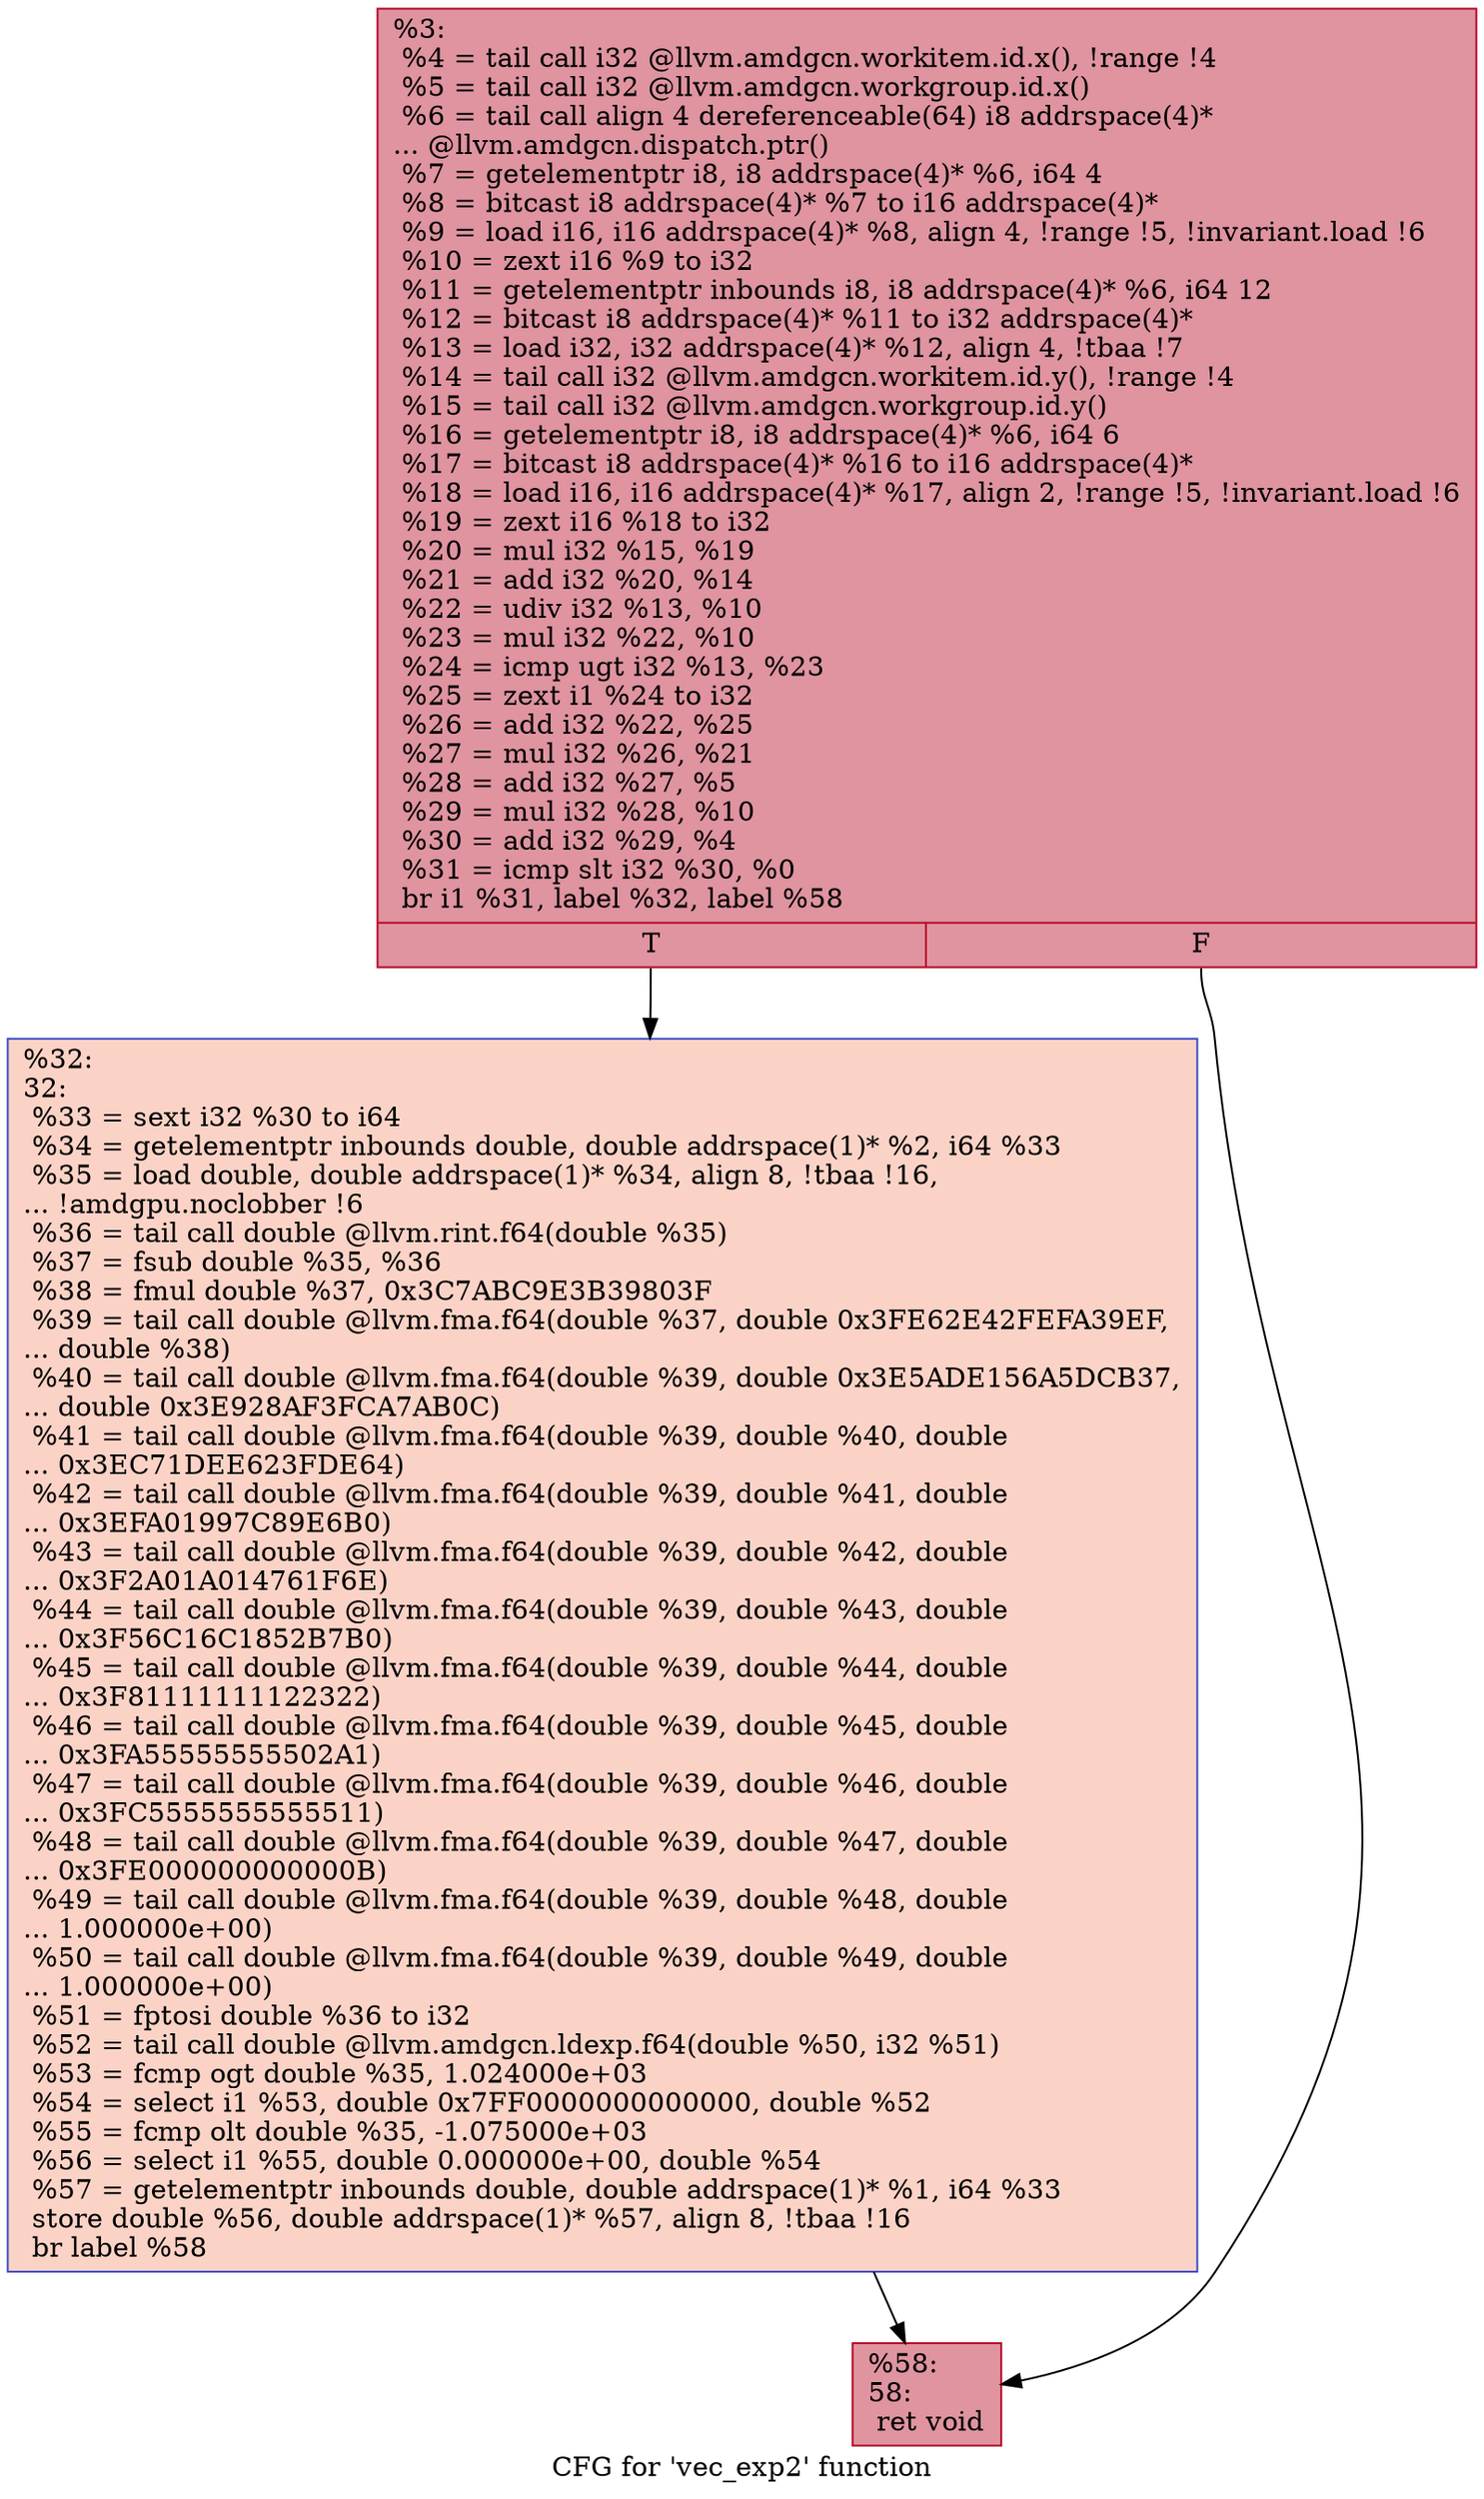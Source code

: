 digraph "CFG for 'vec_exp2' function" {
	label="CFG for 'vec_exp2' function";

	Node0x617cdb0 [shape=record,color="#b70d28ff", style=filled, fillcolor="#b70d2870",label="{%3:\l  %4 = tail call i32 @llvm.amdgcn.workitem.id.x(), !range !4\l  %5 = tail call i32 @llvm.amdgcn.workgroup.id.x()\l  %6 = tail call align 4 dereferenceable(64) i8 addrspace(4)*\l... @llvm.amdgcn.dispatch.ptr()\l  %7 = getelementptr i8, i8 addrspace(4)* %6, i64 4\l  %8 = bitcast i8 addrspace(4)* %7 to i16 addrspace(4)*\l  %9 = load i16, i16 addrspace(4)* %8, align 4, !range !5, !invariant.load !6\l  %10 = zext i16 %9 to i32\l  %11 = getelementptr inbounds i8, i8 addrspace(4)* %6, i64 12\l  %12 = bitcast i8 addrspace(4)* %11 to i32 addrspace(4)*\l  %13 = load i32, i32 addrspace(4)* %12, align 4, !tbaa !7\l  %14 = tail call i32 @llvm.amdgcn.workitem.id.y(), !range !4\l  %15 = tail call i32 @llvm.amdgcn.workgroup.id.y()\l  %16 = getelementptr i8, i8 addrspace(4)* %6, i64 6\l  %17 = bitcast i8 addrspace(4)* %16 to i16 addrspace(4)*\l  %18 = load i16, i16 addrspace(4)* %17, align 2, !range !5, !invariant.load !6\l  %19 = zext i16 %18 to i32\l  %20 = mul i32 %15, %19\l  %21 = add i32 %20, %14\l  %22 = udiv i32 %13, %10\l  %23 = mul i32 %22, %10\l  %24 = icmp ugt i32 %13, %23\l  %25 = zext i1 %24 to i32\l  %26 = add i32 %22, %25\l  %27 = mul i32 %26, %21\l  %28 = add i32 %27, %5\l  %29 = mul i32 %28, %10\l  %30 = add i32 %29, %4\l  %31 = icmp slt i32 %30, %0\l  br i1 %31, label %32, label %58\l|{<s0>T|<s1>F}}"];
	Node0x617cdb0:s0 -> Node0x6180df0;
	Node0x617cdb0:s1 -> Node0x6180e80;
	Node0x6180df0 [shape=record,color="#3d50c3ff", style=filled, fillcolor="#f59c7d70",label="{%32:\l32:                                               \l  %33 = sext i32 %30 to i64\l  %34 = getelementptr inbounds double, double addrspace(1)* %2, i64 %33\l  %35 = load double, double addrspace(1)* %34, align 8, !tbaa !16,\l... !amdgpu.noclobber !6\l  %36 = tail call double @llvm.rint.f64(double %35)\l  %37 = fsub double %35, %36\l  %38 = fmul double %37, 0x3C7ABC9E3B39803F\l  %39 = tail call double @llvm.fma.f64(double %37, double 0x3FE62E42FEFA39EF,\l... double %38)\l  %40 = tail call double @llvm.fma.f64(double %39, double 0x3E5ADE156A5DCB37,\l... double 0x3E928AF3FCA7AB0C)\l  %41 = tail call double @llvm.fma.f64(double %39, double %40, double\l... 0x3EC71DEE623FDE64)\l  %42 = tail call double @llvm.fma.f64(double %39, double %41, double\l... 0x3EFA01997C89E6B0)\l  %43 = tail call double @llvm.fma.f64(double %39, double %42, double\l... 0x3F2A01A014761F6E)\l  %44 = tail call double @llvm.fma.f64(double %39, double %43, double\l... 0x3F56C16C1852B7B0)\l  %45 = tail call double @llvm.fma.f64(double %39, double %44, double\l... 0x3F81111111122322)\l  %46 = tail call double @llvm.fma.f64(double %39, double %45, double\l... 0x3FA55555555502A1)\l  %47 = tail call double @llvm.fma.f64(double %39, double %46, double\l... 0x3FC5555555555511)\l  %48 = tail call double @llvm.fma.f64(double %39, double %47, double\l... 0x3FE000000000000B)\l  %49 = tail call double @llvm.fma.f64(double %39, double %48, double\l... 1.000000e+00)\l  %50 = tail call double @llvm.fma.f64(double %39, double %49, double\l... 1.000000e+00)\l  %51 = fptosi double %36 to i32\l  %52 = tail call double @llvm.amdgcn.ldexp.f64(double %50, i32 %51)\l  %53 = fcmp ogt double %35, 1.024000e+03\l  %54 = select i1 %53, double 0x7FF0000000000000, double %52\l  %55 = fcmp olt double %35, -1.075000e+03\l  %56 = select i1 %55, double 0.000000e+00, double %54\l  %57 = getelementptr inbounds double, double addrspace(1)* %1, i64 %33\l  store double %56, double addrspace(1)* %57, align 8, !tbaa !16\l  br label %58\l}"];
	Node0x6180df0 -> Node0x6180e80;
	Node0x6180e80 [shape=record,color="#b70d28ff", style=filled, fillcolor="#b70d2870",label="{%58:\l58:                                               \l  ret void\l}"];
}
